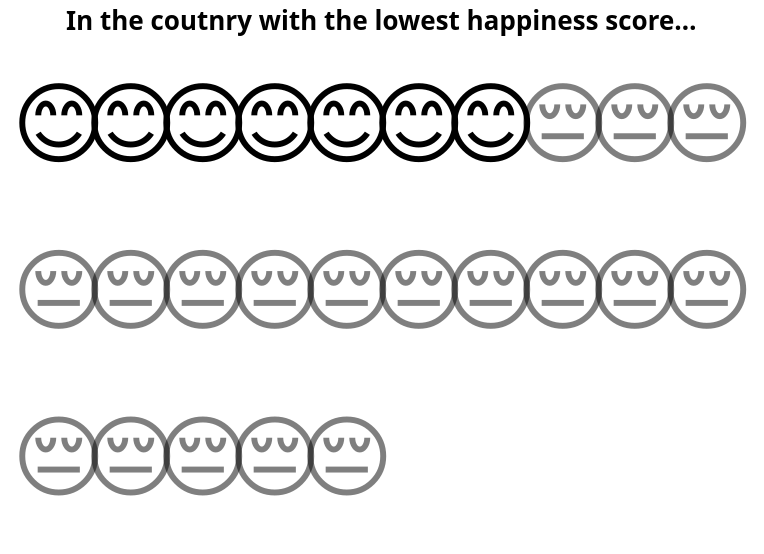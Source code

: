 {
  "$schema": "https://vega.github.io/schema/vega-lite/v4.json",
  "config": {"view": {"stroke": ""}},
 "title": "In the coutnry with the lowest happiness score...",
  "width": 360,
  "height": 250,
  "data": {
    "values": [
      {"id": 1, "face" : "smile"},
      {"id": 2, "face" : "smile"},
      {"id": 3, "face" : "smile"},
      {"id": 4, "face" : "smile"},
      {"id": 5, "face" : "smile"},
      {"id": 6, "face" : "smile"},
      {"id": 7, "face" : "smile"},
      {"id": 8, "face" : "frown"},
      {"id": 9, "face" : "frown"},
      {"id": 10, "face" : "frown"},
      {"id": 11, "face" : "frown"},
      {"id": 12, "face" : "frown"},
      {"id": 13, "face" : "frown"},
      {"id": 14, "face" : "frown"},
      {"id": 15, "face" : "frown"},
      {"id": 16, "face" : "frown"},
      {"id": 17, "face" : "frown"},
      {"id": 18, "face" : "frown"},
      {"id": 19, "face" : "frown"},
      {"id": 20, "face" : "frown"},
      {"id": 21, "face" : "frown"},
      {"id": 22, "face" : "frown"},
      {"id": 23, "face" : "frown"},
      {"id": 24, "face" : "frown"},
      {"id": 25, "face" : "frown"}]

  },
  "transform": [
    {
      "calculate": "{'smile': '😊', 'frown': '😔'}[datum.face]",
      "as": "emoji"
    },
    {"calculate": "ceil (datum.id/10)", "as": "col"},
    {"calculate": "datum.id - datum.col*10", "as": "row"}
  ],
  "mark": {"type": "text", "baseline": "middle"},
  "encoding": {
    "x": {"field": "row", "type": "ordinal", "axis": null},
    "y": {"field": "col", "type": "ordinal", "axis": null},

    "text": {"field": "emoji", "type": "nominal"},
    "size": {"value": 45},

    "strokeWidth" :  {"value" : 3.0},
    "fillOpacity": {
          "condition": {"test": "datum.face=='smile'", "value": 1},
          "value": 0.5
        }
  }
}
